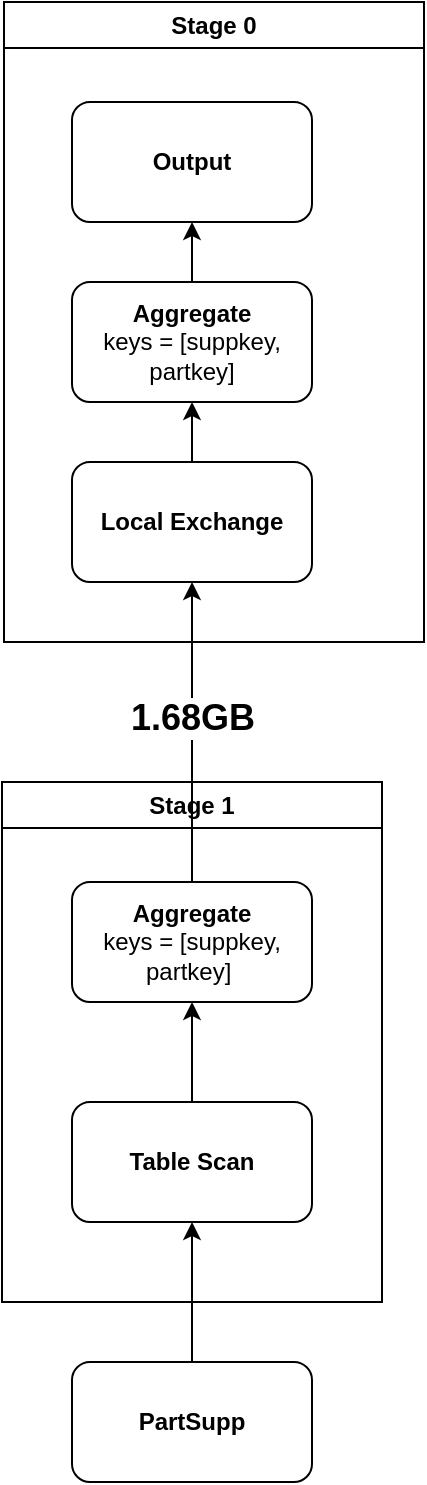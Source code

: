 <mxfile version="24.7.6">
  <diagram name="Seite-1" id="0qBJA2OcskKHXjRreBoT">
    <mxGraphModel dx="2266" dy="877" grid="1" gridSize="10" guides="1" tooltips="1" connect="1" arrows="1" fold="1" page="1" pageScale="1" pageWidth="827" pageHeight="1169" math="0" shadow="0">
      <root>
        <mxCell id="0" />
        <mxCell id="1" parent="0" />
        <mxCell id="yLwDr2I2qwveIQNhpc3Y-11" value="Stage 0" style="swimlane;whiteSpace=wrap;html=1;startSize=23;" parent="1" vertex="1">
          <mxGeometry x="320" y="840" width="210" height="320" as="geometry" />
        </mxCell>
        <mxCell id="yLwDr2I2qwveIQNhpc3Y-12" value="&lt;b&gt;Output&lt;/b&gt;" style="rounded=1;whiteSpace=wrap;html=1;" parent="yLwDr2I2qwveIQNhpc3Y-11" vertex="1">
          <mxGeometry x="34" y="50" width="120" height="60" as="geometry" />
        </mxCell>
        <mxCell id="yLwDr2I2qwveIQNhpc3Y-28" style="edgeStyle=orthogonalEdgeStyle;rounded=0;orthogonalLoop=1;jettySize=auto;html=1;" parent="yLwDr2I2qwveIQNhpc3Y-11" source="yLwDr2I2qwveIQNhpc3Y-13" target="yLwDr2I2qwveIQNhpc3Y-12" edge="1">
          <mxGeometry relative="1" as="geometry" />
        </mxCell>
        <mxCell id="yLwDr2I2qwveIQNhpc3Y-13" value="&lt;b&gt;Aggregate&lt;/b&gt;&lt;div&gt;keys = [suppkey, partkey]&lt;/div&gt;" style="rounded=1;whiteSpace=wrap;html=1;" parent="yLwDr2I2qwveIQNhpc3Y-11" vertex="1">
          <mxGeometry x="34" y="140" width="120" height="60" as="geometry" />
        </mxCell>
        <mxCell id="yLwDr2I2qwveIQNhpc3Y-26" style="edgeStyle=orthogonalEdgeStyle;rounded=0;orthogonalLoop=1;jettySize=auto;html=1;entryX=0.5;entryY=1;entryDx=0;entryDy=0;" parent="yLwDr2I2qwveIQNhpc3Y-11" source="yLwDr2I2qwveIQNhpc3Y-14" target="yLwDr2I2qwveIQNhpc3Y-13" edge="1">
          <mxGeometry relative="1" as="geometry" />
        </mxCell>
        <mxCell id="yLwDr2I2qwveIQNhpc3Y-14" value="&lt;b&gt;Local Exchange&lt;/b&gt;" style="rounded=1;whiteSpace=wrap;html=1;" parent="yLwDr2I2qwveIQNhpc3Y-11" vertex="1">
          <mxGeometry x="34" y="230" width="120" height="60" as="geometry" />
        </mxCell>
        <mxCell id="yR79EcA6VE_aHLL860Jc-14" value="" style="shape=image;html=1;verticalAlign=top;verticalLabelPosition=bottom;labelBackgroundColor=#ffffff;imageAspect=0;aspect=fixed;image=https://cdn3.iconfinder.com/data/icons/energy-and-power-glyph-24-px/24/Bolt_flashlight_lightning_power_thunder-128.png" parent="yLwDr2I2qwveIQNhpc3Y-11" vertex="1">
          <mxGeometry x="150" y="140" width="60" height="60" as="geometry" />
        </mxCell>
        <mxCell id="yLwDr2I2qwveIQNhpc3Y-19" value="Stage 1" style="swimlane;whiteSpace=wrap;html=1;" parent="1" vertex="1">
          <mxGeometry x="319" y="1230" width="190" height="260" as="geometry" />
        </mxCell>
        <mxCell id="yLwDr2I2qwveIQNhpc3Y-20" value="&lt;b&gt;Table Scan&lt;/b&gt;" style="rounded=1;whiteSpace=wrap;html=1;" parent="yLwDr2I2qwveIQNhpc3Y-19" vertex="1">
          <mxGeometry x="35" y="160" width="120" height="60" as="geometry" />
        </mxCell>
        <mxCell id="yR79EcA6VE_aHLL860Jc-2" value="&lt;b&gt;Aggregate&lt;/b&gt;&lt;div&gt;keys = [suppkey, partkey]&amp;nbsp;&lt;/div&gt;" style="rounded=1;whiteSpace=wrap;html=1;" parent="yLwDr2I2qwveIQNhpc3Y-19" vertex="1">
          <mxGeometry x="35" y="50" width="120" height="60" as="geometry" />
        </mxCell>
        <mxCell id="yR79EcA6VE_aHLL860Jc-3" style="edgeStyle=orthogonalEdgeStyle;rounded=0;orthogonalLoop=1;jettySize=auto;html=1;" parent="yLwDr2I2qwveIQNhpc3Y-19" source="yLwDr2I2qwveIQNhpc3Y-20" target="yR79EcA6VE_aHLL860Jc-2" edge="1">
          <mxGeometry relative="1" as="geometry" />
        </mxCell>
        <mxCell id="yLwDr2I2qwveIQNhpc3Y-24" style="edgeStyle=orthogonalEdgeStyle;rounded=0;orthogonalLoop=1;jettySize=auto;html=1;entryX=0.5;entryY=1;entryDx=0;entryDy=0;" parent="1" source="yLwDr2I2qwveIQNhpc3Y-21" target="yLwDr2I2qwveIQNhpc3Y-20" edge="1">
          <mxGeometry relative="1" as="geometry" />
        </mxCell>
        <mxCell id="yLwDr2I2qwveIQNhpc3Y-21" value="&lt;b&gt;PartSupp&lt;/b&gt;" style="rounded=1;whiteSpace=wrap;html=1;" parent="1" vertex="1">
          <mxGeometry x="354" y="1520" width="120" height="60" as="geometry" />
        </mxCell>
        <mxCell id="yR79EcA6VE_aHLL860Jc-4" style="edgeStyle=orthogonalEdgeStyle;rounded=0;orthogonalLoop=1;jettySize=auto;html=1;entryX=0.5;entryY=1;entryDx=0;entryDy=0;" parent="1" source="yR79EcA6VE_aHLL860Jc-2" target="yLwDr2I2qwveIQNhpc3Y-14" edge="1">
          <mxGeometry relative="1" as="geometry" />
        </mxCell>
        <mxCell id="yR79EcA6VE_aHLL860Jc-5" value="&lt;b&gt;&lt;font style=&quot;font-size: 18px;&quot;&gt;1.68GB&lt;/font&gt;&lt;/b&gt;" style="edgeLabel;html=1;align=center;verticalAlign=middle;resizable=0;points=[];" parent="yR79EcA6VE_aHLL860Jc-4" vertex="1" connectable="0">
          <mxGeometry x="0.231" y="2" relative="1" as="geometry">
            <mxPoint x="2" y="10" as="offset" />
          </mxGeometry>
        </mxCell>
      </root>
    </mxGraphModel>
  </diagram>
</mxfile>
